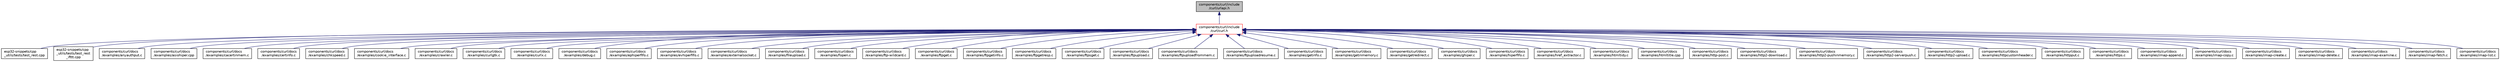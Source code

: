 digraph "components/curl/include/curl/urlapi.h"
{
  edge [fontname="Helvetica",fontsize="10",labelfontname="Helvetica",labelfontsize="10"];
  node [fontname="Helvetica",fontsize="10",shape=record];
  Node1 [label="components/curl/include\l/curl/urlapi.h",height=0.2,width=0.4,color="black", fillcolor="grey75", style="filled", fontcolor="black"];
  Node1 -> Node2 [dir="back",color="midnightblue",fontsize="10",style="solid",fontname="Helvetica"];
  Node2 [label="components/curl/include\l/curl/curl.h",height=0.2,width=0.4,color="red", fillcolor="white", style="filled",URL="$curl_8h.html"];
  Node2 -> Node3 [dir="back",color="midnightblue",fontsize="10",style="solid",fontname="Helvetica"];
  Node3 [label="esp32-snippets/cpp\l_utils/tests/test_rest.cpp",height=0.2,width=0.4,color="black", fillcolor="white", style="filled",URL="$test__rest_8cpp.html"];
  Node2 -> Node4 [dir="back",color="midnightblue",fontsize="10",style="solid",fontname="Helvetica"];
  Node4 [label="esp32-snippets/cpp\l_utils/tests/test_rest\l_ifttt.cpp",height=0.2,width=0.4,color="black", fillcolor="white", style="filled",URL="$test__rest__ifttt_8cpp.html"];
  Node2 -> Node5 [dir="back",color="midnightblue",fontsize="10",style="solid",fontname="Helvetica"];
  Node5 [label="components/curl/docs\l/examples/anyauthput.c",height=0.2,width=0.4,color="black", fillcolor="white", style="filled",URL="$anyauthput_8c.html"];
  Node2 -> Node6 [dir="back",color="midnightblue",fontsize="10",style="solid",fontname="Helvetica"];
  Node6 [label="components/curl/docs\l/examples/asiohiper.cpp",height=0.2,width=0.4,color="black", fillcolor="white", style="filled",URL="$asiohiper_8cpp.html"];
  Node2 -> Node7 [dir="back",color="midnightblue",fontsize="10",style="solid",fontname="Helvetica"];
  Node7 [label="components/curl/docs\l/examples/cacertinmem.c",height=0.2,width=0.4,color="black", fillcolor="white", style="filled",URL="$cacertinmem_8c.html"];
  Node2 -> Node8 [dir="back",color="midnightblue",fontsize="10",style="solid",fontname="Helvetica"];
  Node8 [label="components/curl/docs\l/examples/certinfo.c",height=0.2,width=0.4,color="black", fillcolor="white", style="filled",URL="$certinfo_8c.html"];
  Node2 -> Node9 [dir="back",color="midnightblue",fontsize="10",style="solid",fontname="Helvetica"];
  Node9 [label="components/curl/docs\l/examples/chkspeed.c",height=0.2,width=0.4,color="black", fillcolor="white", style="filled",URL="$chkspeed_8c.html"];
  Node2 -> Node10 [dir="back",color="midnightblue",fontsize="10",style="solid",fontname="Helvetica"];
  Node10 [label="components/curl/docs\l/examples/cookie_interface.c",height=0.2,width=0.4,color="black", fillcolor="white", style="filled",URL="$cookie__interface_8c.html"];
  Node2 -> Node11 [dir="back",color="midnightblue",fontsize="10",style="solid",fontname="Helvetica"];
  Node11 [label="components/curl/docs\l/examples/crawler.c",height=0.2,width=0.4,color="black", fillcolor="white", style="filled",URL="$crawler_8c.html"];
  Node2 -> Node12 [dir="back",color="midnightblue",fontsize="10",style="solid",fontname="Helvetica"];
  Node12 [label="components/curl/docs\l/examples/curlgtk.c",height=0.2,width=0.4,color="black", fillcolor="white", style="filled",URL="$curlgtk_8c.html"];
  Node2 -> Node13 [dir="back",color="midnightblue",fontsize="10",style="solid",fontname="Helvetica"];
  Node13 [label="components/curl/docs\l/examples/curlx.c",height=0.2,width=0.4,color="black", fillcolor="white", style="filled",URL="$curlx_8c.html"];
  Node2 -> Node14 [dir="back",color="midnightblue",fontsize="10",style="solid",fontname="Helvetica"];
  Node14 [label="components/curl/docs\l/examples/debug.c",height=0.2,width=0.4,color="black", fillcolor="white", style="filled",URL="$debug_8c.html"];
  Node2 -> Node15 [dir="back",color="midnightblue",fontsize="10",style="solid",fontname="Helvetica"];
  Node15 [label="components/curl/docs\l/examples/ephiperfifo.c",height=0.2,width=0.4,color="black", fillcolor="white", style="filled",URL="$ephiperfifo_8c.html"];
  Node2 -> Node16 [dir="back",color="midnightblue",fontsize="10",style="solid",fontname="Helvetica"];
  Node16 [label="components/curl/docs\l/examples/evhiperfifo.c",height=0.2,width=0.4,color="black", fillcolor="white", style="filled",URL="$evhiperfifo_8c.html"];
  Node2 -> Node17 [dir="back",color="midnightblue",fontsize="10",style="solid",fontname="Helvetica"];
  Node17 [label="components/curl/docs\l/examples/externalsocket.c",height=0.2,width=0.4,color="black", fillcolor="white", style="filled",URL="$externalsocket_8c.html"];
  Node2 -> Node18 [dir="back",color="midnightblue",fontsize="10",style="solid",fontname="Helvetica"];
  Node18 [label="components/curl/docs\l/examples/fileupload.c",height=0.2,width=0.4,color="black", fillcolor="white", style="filled",URL="$fileupload_8c.html"];
  Node2 -> Node19 [dir="back",color="midnightblue",fontsize="10",style="solid",fontname="Helvetica"];
  Node19 [label="components/curl/docs\l/examples/fopen.c",height=0.2,width=0.4,color="black", fillcolor="white", style="filled",URL="$fopen_8c.html"];
  Node2 -> Node20 [dir="back",color="midnightblue",fontsize="10",style="solid",fontname="Helvetica"];
  Node20 [label="components/curl/docs\l/examples/ftp-wildcard.c",height=0.2,width=0.4,color="black", fillcolor="white", style="filled",URL="$ftp-wildcard_8c.html"];
  Node2 -> Node21 [dir="back",color="midnightblue",fontsize="10",style="solid",fontname="Helvetica"];
  Node21 [label="components/curl/docs\l/examples/ftpget.c",height=0.2,width=0.4,color="black", fillcolor="white", style="filled",URL="$ftpget_8c.html"];
  Node2 -> Node22 [dir="back",color="midnightblue",fontsize="10",style="solid",fontname="Helvetica"];
  Node22 [label="components/curl/docs\l/examples/ftpgetinfo.c",height=0.2,width=0.4,color="black", fillcolor="white", style="filled",URL="$ftpgetinfo_8c.html"];
  Node2 -> Node23 [dir="back",color="midnightblue",fontsize="10",style="solid",fontname="Helvetica"];
  Node23 [label="components/curl/docs\l/examples/ftpgetresp.c",height=0.2,width=0.4,color="black", fillcolor="white", style="filled",URL="$ftpgetresp_8c.html"];
  Node2 -> Node24 [dir="back",color="midnightblue",fontsize="10",style="solid",fontname="Helvetica"];
  Node24 [label="components/curl/docs\l/examples/ftpsget.c",height=0.2,width=0.4,color="black", fillcolor="white", style="filled",URL="$ftpsget_8c.html"];
  Node2 -> Node25 [dir="back",color="midnightblue",fontsize="10",style="solid",fontname="Helvetica"];
  Node25 [label="components/curl/docs\l/examples/ftpupload.c",height=0.2,width=0.4,color="black", fillcolor="white", style="filled",URL="$ftpupload_8c.html"];
  Node2 -> Node26 [dir="back",color="midnightblue",fontsize="10",style="solid",fontname="Helvetica"];
  Node26 [label="components/curl/docs\l/examples/ftpuploadfrommem.c",height=0.2,width=0.4,color="black", fillcolor="white", style="filled",URL="$ftpuploadfrommem_8c.html"];
  Node2 -> Node27 [dir="back",color="midnightblue",fontsize="10",style="solid",fontname="Helvetica"];
  Node27 [label="components/curl/docs\l/examples/ftpuploadresume.c",height=0.2,width=0.4,color="black", fillcolor="white", style="filled",URL="$ftpuploadresume_8c.html"];
  Node2 -> Node28 [dir="back",color="midnightblue",fontsize="10",style="solid",fontname="Helvetica"];
  Node28 [label="components/curl/docs\l/examples/getinfo.c",height=0.2,width=0.4,color="black", fillcolor="white", style="filled",URL="$docs_2examples_2getinfo_8c.html"];
  Node2 -> Node29 [dir="back",color="midnightblue",fontsize="10",style="solid",fontname="Helvetica"];
  Node29 [label="components/curl/docs\l/examples/getinmemory.c",height=0.2,width=0.4,color="black", fillcolor="white", style="filled",URL="$getinmemory_8c.html"];
  Node2 -> Node30 [dir="back",color="midnightblue",fontsize="10",style="solid",fontname="Helvetica"];
  Node30 [label="components/curl/docs\l/examples/getredirect.c",height=0.2,width=0.4,color="black", fillcolor="white", style="filled",URL="$getredirect_8c.html"];
  Node2 -> Node31 [dir="back",color="midnightblue",fontsize="10",style="solid",fontname="Helvetica"];
  Node31 [label="components/curl/docs\l/examples/ghiper.c",height=0.2,width=0.4,color="black", fillcolor="white", style="filled",URL="$ghiper_8c.html"];
  Node2 -> Node32 [dir="back",color="midnightblue",fontsize="10",style="solid",fontname="Helvetica"];
  Node32 [label="components/curl/docs\l/examples/hiperfifo.c",height=0.2,width=0.4,color="black", fillcolor="white", style="filled",URL="$hiperfifo_8c.html"];
  Node2 -> Node33 [dir="back",color="midnightblue",fontsize="10",style="solid",fontname="Helvetica"];
  Node33 [label="components/curl/docs\l/examples/href_extractor.c",height=0.2,width=0.4,color="black", fillcolor="white", style="filled",URL="$href__extractor_8c.html"];
  Node2 -> Node34 [dir="back",color="midnightblue",fontsize="10",style="solid",fontname="Helvetica"];
  Node34 [label="components/curl/docs\l/examples/htmltidy.c",height=0.2,width=0.4,color="black", fillcolor="white", style="filled",URL="$htmltidy_8c.html"];
  Node2 -> Node35 [dir="back",color="midnightblue",fontsize="10",style="solid",fontname="Helvetica"];
  Node35 [label="components/curl/docs\l/examples/htmltitle.cpp",height=0.2,width=0.4,color="black", fillcolor="white", style="filled",URL="$htmltitle_8cpp.html"];
  Node2 -> Node36 [dir="back",color="midnightblue",fontsize="10",style="solid",fontname="Helvetica"];
  Node36 [label="components/curl/docs\l/examples/http-post.c",height=0.2,width=0.4,color="black", fillcolor="white", style="filled",URL="$http-post_8c.html"];
  Node2 -> Node37 [dir="back",color="midnightblue",fontsize="10",style="solid",fontname="Helvetica"];
  Node37 [label="components/curl/docs\l/examples/http2-download.c",height=0.2,width=0.4,color="black", fillcolor="white", style="filled",URL="$http2-download_8c.html"];
  Node2 -> Node38 [dir="back",color="midnightblue",fontsize="10",style="solid",fontname="Helvetica"];
  Node38 [label="components/curl/docs\l/examples/http2-pushinmemory.c",height=0.2,width=0.4,color="black", fillcolor="white", style="filled",URL="$http2-pushinmemory_8c.html"];
  Node2 -> Node39 [dir="back",color="midnightblue",fontsize="10",style="solid",fontname="Helvetica"];
  Node39 [label="components/curl/docs\l/examples/http2-serverpush.c",height=0.2,width=0.4,color="black", fillcolor="white", style="filled",URL="$http2-serverpush_8c.html"];
  Node2 -> Node40 [dir="back",color="midnightblue",fontsize="10",style="solid",fontname="Helvetica"];
  Node40 [label="components/curl/docs\l/examples/http2-upload.c",height=0.2,width=0.4,color="black", fillcolor="white", style="filled",URL="$http2-upload_8c.html"];
  Node2 -> Node41 [dir="back",color="midnightblue",fontsize="10",style="solid",fontname="Helvetica"];
  Node41 [label="components/curl/docs\l/examples/httpcustomheader.c",height=0.2,width=0.4,color="black", fillcolor="white", style="filled",URL="$httpcustomheader_8c.html"];
  Node2 -> Node42 [dir="back",color="midnightblue",fontsize="10",style="solid",fontname="Helvetica"];
  Node42 [label="components/curl/docs\l/examples/httpput.c",height=0.2,width=0.4,color="black", fillcolor="white", style="filled",URL="$httpput_8c.html"];
  Node2 -> Node43 [dir="back",color="midnightblue",fontsize="10",style="solid",fontname="Helvetica"];
  Node43 [label="components/curl/docs\l/examples/https.c",height=0.2,width=0.4,color="black", fillcolor="white", style="filled",URL="$https_8c.html"];
  Node2 -> Node44 [dir="back",color="midnightblue",fontsize="10",style="solid",fontname="Helvetica"];
  Node44 [label="components/curl/docs\l/examples/imap-append.c",height=0.2,width=0.4,color="black", fillcolor="white", style="filled",URL="$imap-append_8c.html"];
  Node2 -> Node45 [dir="back",color="midnightblue",fontsize="10",style="solid",fontname="Helvetica"];
  Node45 [label="components/curl/docs\l/examples/imap-copy.c",height=0.2,width=0.4,color="black", fillcolor="white", style="filled",URL="$imap-copy_8c.html"];
  Node2 -> Node46 [dir="back",color="midnightblue",fontsize="10",style="solid",fontname="Helvetica"];
  Node46 [label="components/curl/docs\l/examples/imap-create.c",height=0.2,width=0.4,color="black", fillcolor="white", style="filled",URL="$imap-create_8c.html"];
  Node2 -> Node47 [dir="back",color="midnightblue",fontsize="10",style="solid",fontname="Helvetica"];
  Node47 [label="components/curl/docs\l/examples/imap-delete.c",height=0.2,width=0.4,color="black", fillcolor="white", style="filled",URL="$imap-delete_8c.html"];
  Node2 -> Node48 [dir="back",color="midnightblue",fontsize="10",style="solid",fontname="Helvetica"];
  Node48 [label="components/curl/docs\l/examples/imap-examine.c",height=0.2,width=0.4,color="black", fillcolor="white", style="filled",URL="$imap-examine_8c.html"];
  Node2 -> Node49 [dir="back",color="midnightblue",fontsize="10",style="solid",fontname="Helvetica"];
  Node49 [label="components/curl/docs\l/examples/imap-fetch.c",height=0.2,width=0.4,color="black", fillcolor="white", style="filled",URL="$imap-fetch_8c.html"];
  Node2 -> Node50 [dir="back",color="midnightblue",fontsize="10",style="solid",fontname="Helvetica"];
  Node50 [label="components/curl/docs\l/examples/imap-list.c",height=0.2,width=0.4,color="black", fillcolor="white", style="filled",URL="$imap-list_8c.html"];
}
